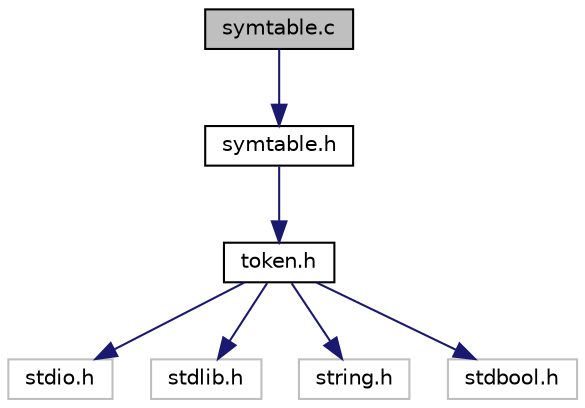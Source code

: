 digraph "symtable.c"
{
 // LATEX_PDF_SIZE
  edge [fontname="Helvetica",fontsize="10",labelfontname="Helvetica",labelfontsize="10"];
  node [fontname="Helvetica",fontsize="10",shape=record];
  Node1 [label="symtable.c",height=0.2,width=0.4,color="black", fillcolor="grey75", style="filled", fontcolor="black",tooltip="Symbol table implementation."];
  Node1 -> Node2 [color="midnightblue",fontsize="10",style="solid"];
  Node2 [label="symtable.h",height=0.2,width=0.4,color="black", fillcolor="white", style="filled",URL="$symtable_8h_source.html",tooltip=" "];
  Node2 -> Node3 [color="midnightblue",fontsize="10",style="solid"];
  Node3 [label="token.h",height=0.2,width=0.4,color="black", fillcolor="white", style="filled",URL="$token_8h_source.html",tooltip=" "];
  Node3 -> Node4 [color="midnightblue",fontsize="10",style="solid"];
  Node4 [label="stdio.h",height=0.2,width=0.4,color="grey75", fillcolor="white", style="filled",tooltip=" "];
  Node3 -> Node5 [color="midnightblue",fontsize="10",style="solid"];
  Node5 [label="stdlib.h",height=0.2,width=0.4,color="grey75", fillcolor="white", style="filled",tooltip=" "];
  Node3 -> Node6 [color="midnightblue",fontsize="10",style="solid"];
  Node6 [label="string.h",height=0.2,width=0.4,color="grey75", fillcolor="white", style="filled",tooltip=" "];
  Node3 -> Node7 [color="midnightblue",fontsize="10",style="solid"];
  Node7 [label="stdbool.h",height=0.2,width=0.4,color="grey75", fillcolor="white", style="filled",tooltip=" "];
}
